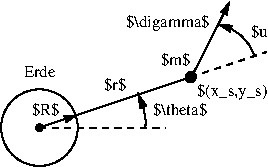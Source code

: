 #FIG 3.2  Produced by xfig version 3.2.5c
Landscape
Center
Metric
A4      
65.00
Single
-2
1200 2
5 1 0 1 0 7 50 -1 -1 0.000 0 1 1 0 759.464 1771.618 1207 1800 1196 1669 1151 1553
	1 1 1.00 45.00 90.00
5 1 0 1 0 7 50 -1 -1 0.000 0 1 1 0 1678.625 1379.373 1984 1287 1894 1144 1733 1065
	1 1 1.00 45.00 75.00
1 3 0 1 0 -1 50 -1 20 0.000 1 0.0000 450 1800 23 23 450 1800 473 1800
1 3 0 1 0 7 50 -1 -1 0.000 1 0.0000 450 1800 274 274 450 1800 720 1845
1 3 0 1 0 -1 50 -1 20 0.000 1 0.0000 1530 1440 36 36 1530 1440 1566 1440
2 1 1 1 0 7 50 -1 -1 3.000 0 0 -1 0 0 2
	 1530 1440 2070 1260
2 1 1 1 0 7 50 -1 -1 3.000 0 0 -1 0 0 2
	 450 1800 1350 1800
2 1 0 1 0 7 50 -1 -1 0.000 0 0 -1 1 0 2
	1 1 1.00 45.00 75.00
	 1537 1437 1808 904
2 1 0 1 0 7 50 -1 -1 0.000 0 0 -1 0 0 2
	 450 1800 1530 1440
2 1 0 1 0 7 50 -1 -1 0.000 0 0 -1 1 0 2
	1 1 1.00 45.00 75.00
	 450 1800 720 1710
4 1 0 50 0 0 8 0.0000 2 90 270 450 1440 Erde\001
4 1 0 50 0 0 8 0.0000 2 120 240 495 1710 $R$\001
4 0 0 50 0 0 8 0.0000 2 120 480 1260 1710 $\\theta$\001
4 1 0 50 0 0 8 0.0000 2 120 195 990 1530 $r$\001
4 2 0 50 0 0 8 0.0000 2 120 255 1530 1350 $m$\001
4 0 0 50 0 0 8 0.0000 2 120 225 1961 1152 $u$\001
4 0 0 50 0 0 8 0.0000 2 135 690 1575 1575 $(x_s,y_s)$\001
4 2 0 50 0 0 8 0.0000 2 135 720 1665 1080 $\\digamma$\001
